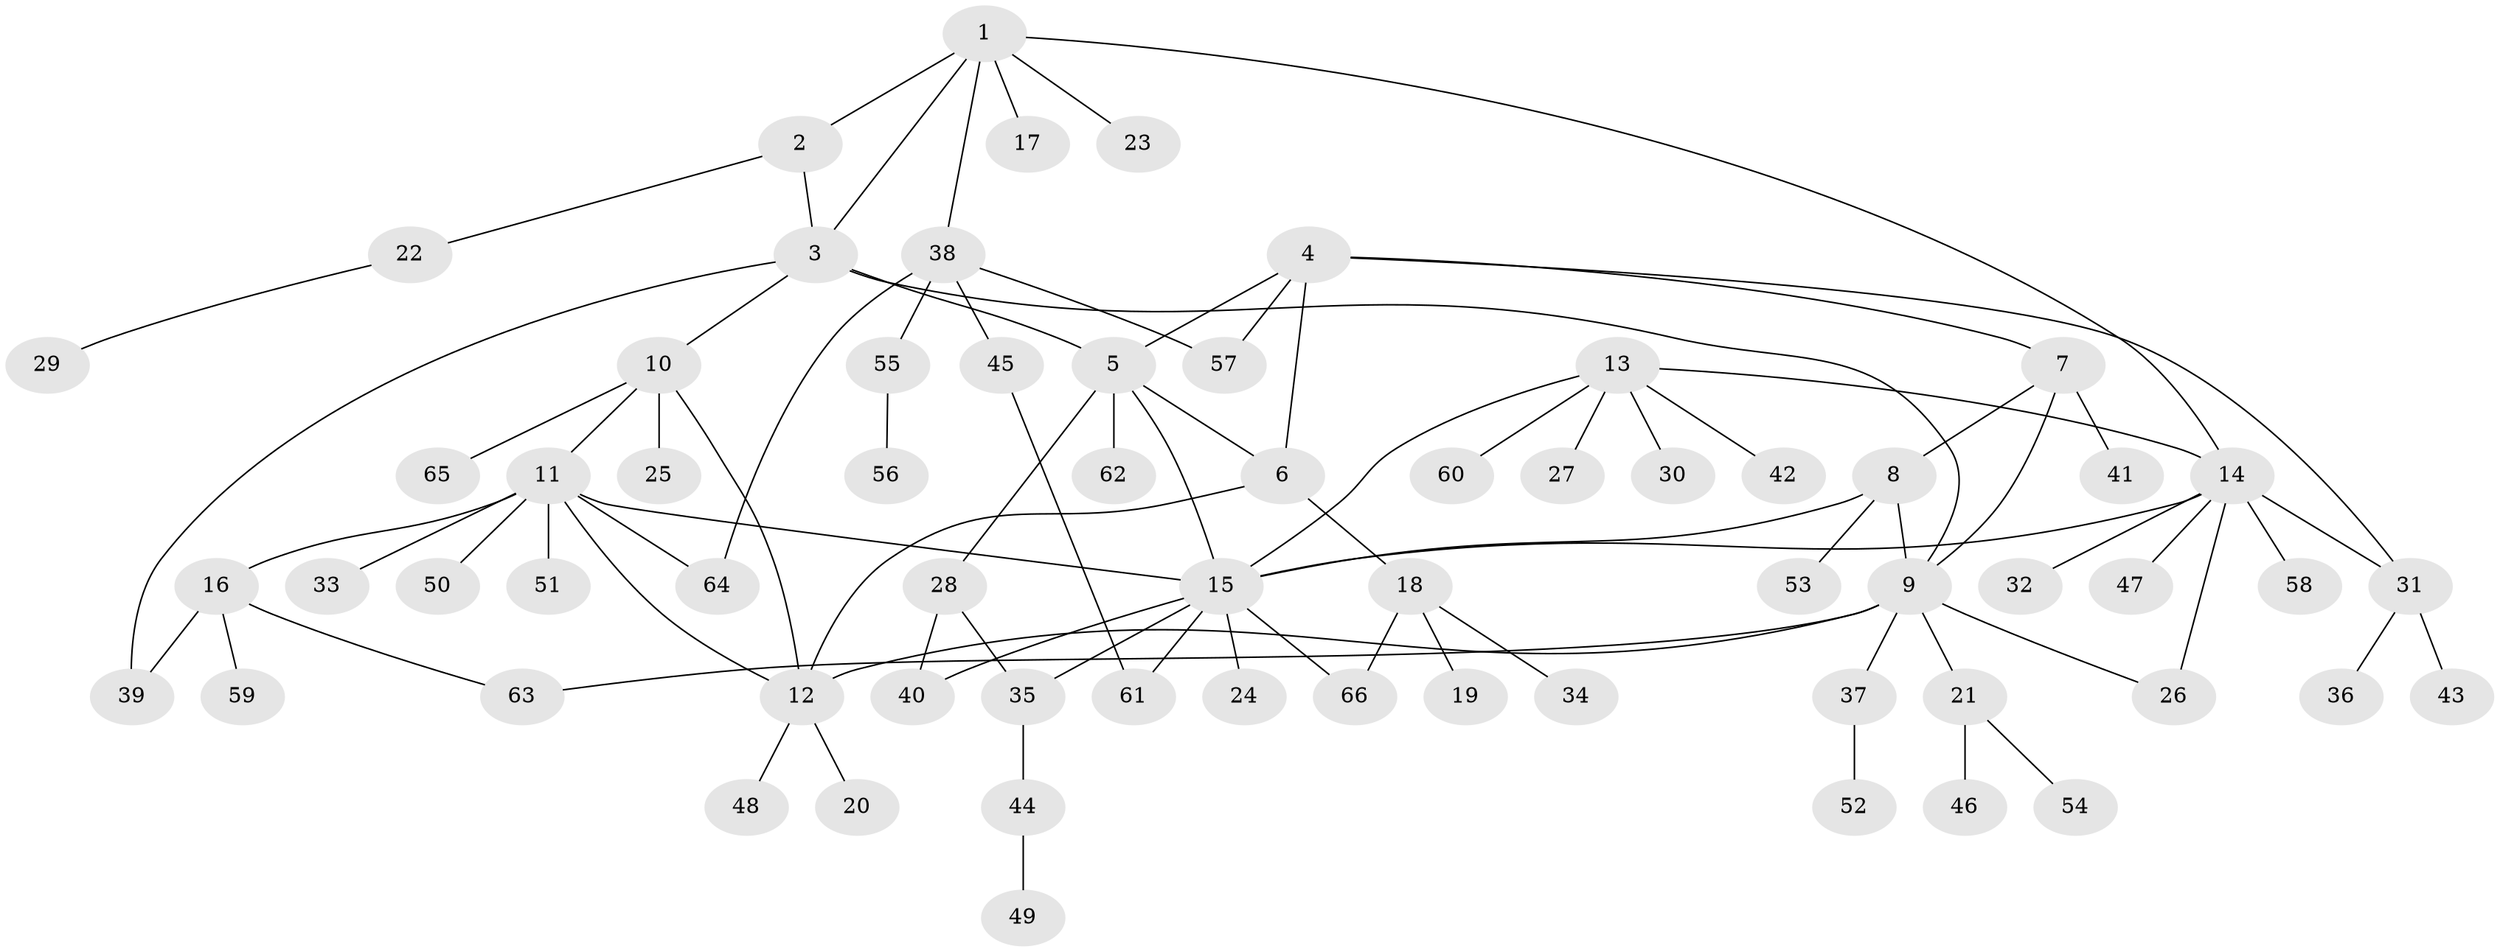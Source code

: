 // coarse degree distribution, {9: 0.0425531914893617, 2: 0.1276595744680851, 4: 0.0425531914893617, 7: 0.0425531914893617, 5: 0.06382978723404255, 3: 0.0851063829787234, 11: 0.02127659574468085, 10: 0.02127659574468085, 1: 0.5531914893617021}
// Generated by graph-tools (version 1.1) at 2025/42/03/06/25 10:42:14]
// undirected, 66 vertices, 86 edges
graph export_dot {
graph [start="1"]
  node [color=gray90,style=filled];
  1;
  2;
  3;
  4;
  5;
  6;
  7;
  8;
  9;
  10;
  11;
  12;
  13;
  14;
  15;
  16;
  17;
  18;
  19;
  20;
  21;
  22;
  23;
  24;
  25;
  26;
  27;
  28;
  29;
  30;
  31;
  32;
  33;
  34;
  35;
  36;
  37;
  38;
  39;
  40;
  41;
  42;
  43;
  44;
  45;
  46;
  47;
  48;
  49;
  50;
  51;
  52;
  53;
  54;
  55;
  56;
  57;
  58;
  59;
  60;
  61;
  62;
  63;
  64;
  65;
  66;
  1 -- 2;
  1 -- 3;
  1 -- 14;
  1 -- 17;
  1 -- 23;
  1 -- 38;
  2 -- 3;
  2 -- 22;
  3 -- 5;
  3 -- 9;
  3 -- 10;
  3 -- 39;
  4 -- 5;
  4 -- 6;
  4 -- 7;
  4 -- 31;
  4 -- 57;
  5 -- 6;
  5 -- 15;
  5 -- 28;
  5 -- 62;
  6 -- 12;
  6 -- 18;
  7 -- 8;
  7 -- 9;
  7 -- 41;
  8 -- 9;
  8 -- 15;
  8 -- 53;
  9 -- 12;
  9 -- 21;
  9 -- 26;
  9 -- 37;
  9 -- 63;
  10 -- 11;
  10 -- 12;
  10 -- 25;
  10 -- 65;
  11 -- 12;
  11 -- 15;
  11 -- 16;
  11 -- 33;
  11 -- 50;
  11 -- 51;
  11 -- 64;
  12 -- 20;
  12 -- 48;
  13 -- 14;
  13 -- 15;
  13 -- 27;
  13 -- 30;
  13 -- 42;
  13 -- 60;
  14 -- 15;
  14 -- 26;
  14 -- 31;
  14 -- 32;
  14 -- 47;
  14 -- 58;
  15 -- 24;
  15 -- 35;
  15 -- 40;
  15 -- 61;
  15 -- 66;
  16 -- 39;
  16 -- 59;
  16 -- 63;
  18 -- 19;
  18 -- 34;
  18 -- 66;
  21 -- 46;
  21 -- 54;
  22 -- 29;
  28 -- 35;
  28 -- 40;
  31 -- 36;
  31 -- 43;
  35 -- 44;
  37 -- 52;
  38 -- 45;
  38 -- 55;
  38 -- 57;
  38 -- 64;
  44 -- 49;
  45 -- 61;
  55 -- 56;
}
